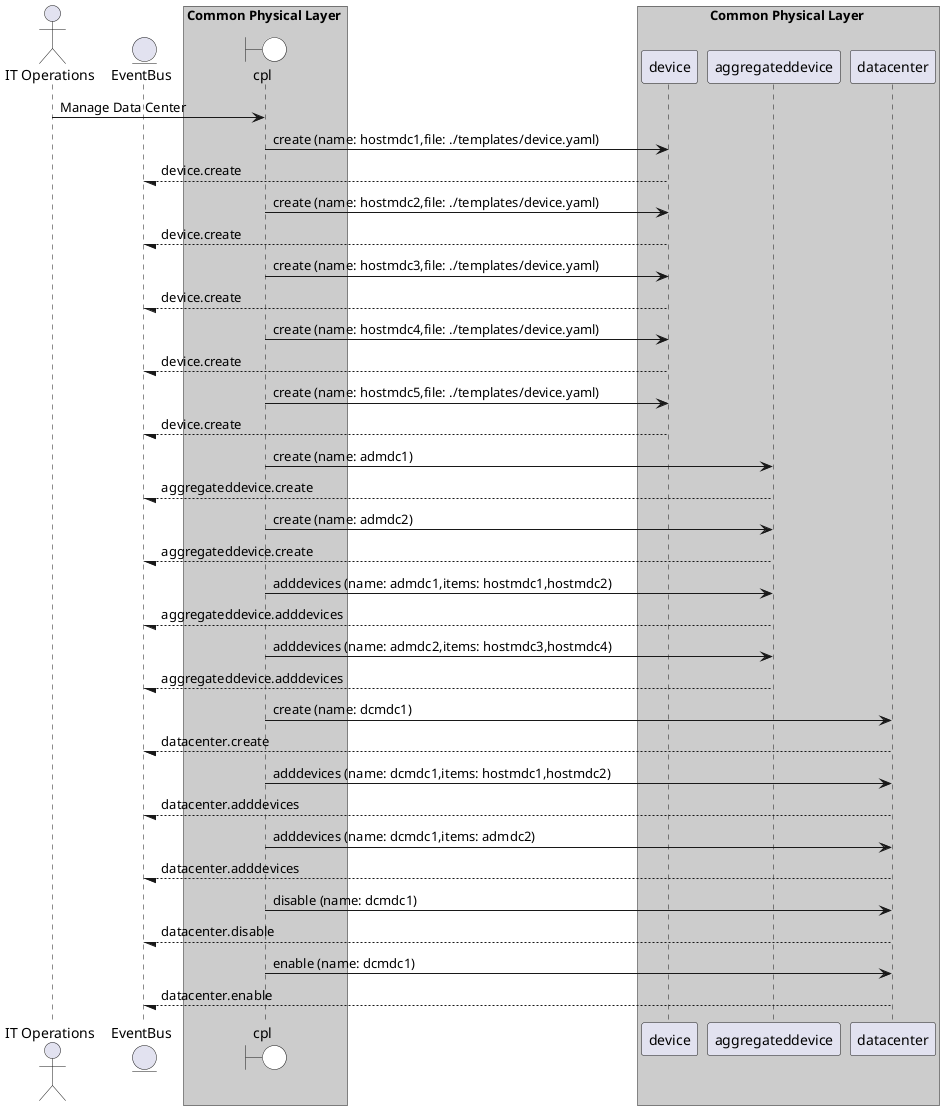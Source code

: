 @startuml

actor "IT Operations"


entity EventBus

box Common Physical Layer #cccccc
    boundary cpl #white
end box


box Common Physical Layer #cccccc
            participant device
            participant aggregateddevice
            participant datacenter
    end box


"IT Operations" -> cpl: Manage Data Center

    cpl -> "device": create (name: hostmdc1,file: ./templates/device.yaml)

    "device" --/ EventBus: device.create

    cpl -> "device": create (name: hostmdc2,file: ./templates/device.yaml)

    "device" --/ EventBus: device.create

    cpl -> "device": create (name: hostmdc3,file: ./templates/device.yaml)

    "device" --/ EventBus: device.create

    cpl -> "device": create (name: hostmdc4,file: ./templates/device.yaml)

    "device" --/ EventBus: device.create

    cpl -> "device": create (name: hostmdc5,file: ./templates/device.yaml)

    "device" --/ EventBus: device.create

    cpl -> "aggregateddevice": create (name: admdc1)

    "aggregateddevice" --/ EventBus: aggregateddevice.create

    cpl -> "aggregateddevice": create (name: admdc2)

    "aggregateddevice" --/ EventBus: aggregateddevice.create

    cpl -> "aggregateddevice": adddevices (name: admdc1,items: hostmdc1,hostmdc2)

    "aggregateddevice" --/ EventBus: aggregateddevice.adddevices

    cpl -> "aggregateddevice": adddevices (name: admdc2,items: hostmdc3,hostmdc4)

    "aggregateddevice" --/ EventBus: aggregateddevice.adddevices

    cpl -> "datacenter": create (name: dcmdc1)

    "datacenter" --/ EventBus: datacenter.create

    cpl -> "datacenter": adddevices (name: dcmdc1,items: hostmdc1,hostmdc2)

    "datacenter" --/ EventBus: datacenter.adddevices

    cpl -> "datacenter": adddevices (name: dcmdc1,items: admdc2)

    "datacenter" --/ EventBus: datacenter.adddevices

    cpl -> "datacenter": disable (name: dcmdc1)

    "datacenter" --/ EventBus: datacenter.disable

    cpl -> "datacenter": enable (name: dcmdc1)

    "datacenter" --/ EventBus: datacenter.enable



@enduml
